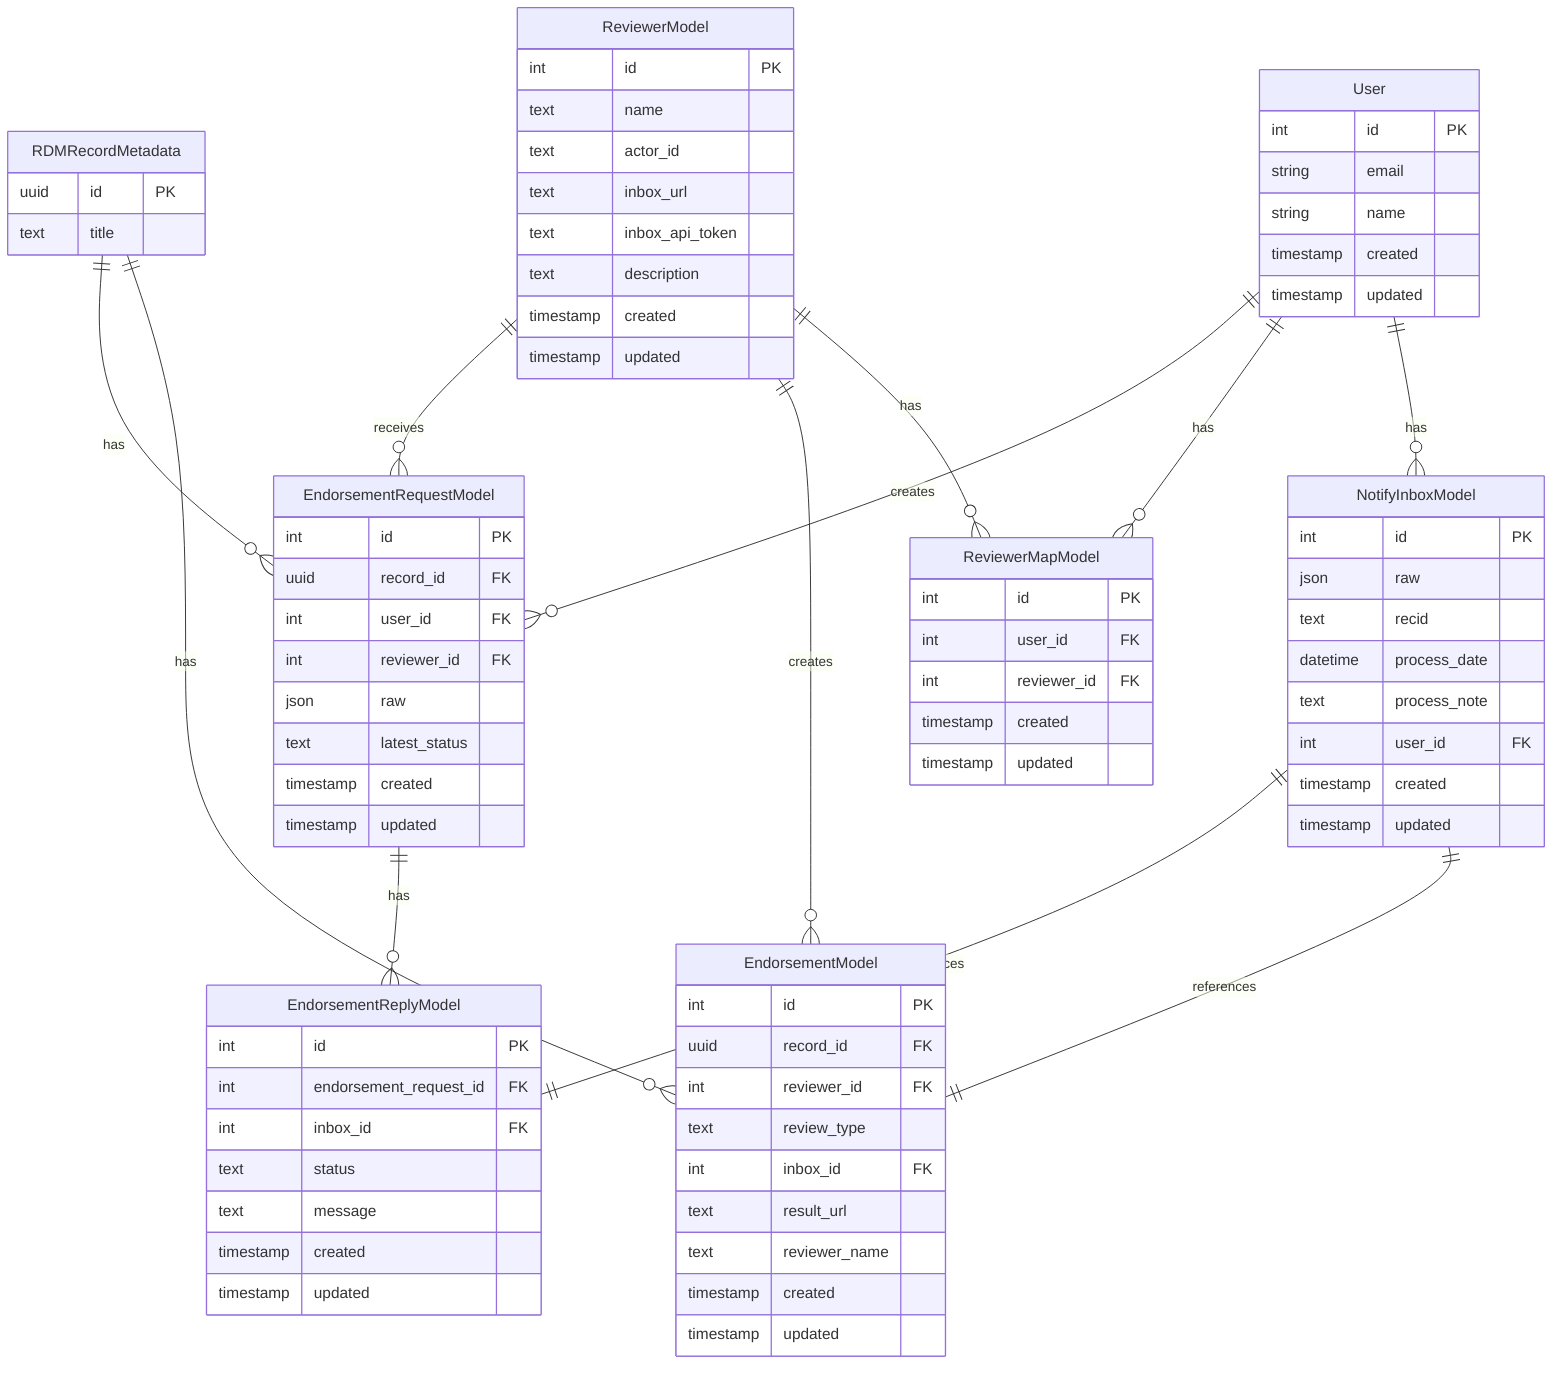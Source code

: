 %% sources of file: invenio_notify/records/models.py

erDiagram
    User ||--o{ NotifyInboxModel : has
    User ||--o{ ReviewerMapModel : has
    User ||--o{ EndorsementRequestModel : creates
    
    ReviewerModel ||--o{ ReviewerMapModel : has
    ReviewerModel ||--o{ EndorsementModel : creates
    ReviewerModel ||--o{ EndorsementRequestModel : receives
    
    RDMRecordMetadata ||--o{ EndorsementModel : has
    RDMRecordMetadata ||--o{ EndorsementRequestModel : has
    
    NotifyInboxModel ||--|| EndorsementModel : references
    NotifyInboxModel ||--|| EndorsementReplyModel : references
    
    EndorsementRequestModel ||--o{ EndorsementReplyModel : has
    
    User {
        int id PK
        string email
        string name
        timestamp created
        timestamp updated
    }
    
    NotifyInboxModel {
        int id PK
        json raw
        text recid
        datetime process_date
        text process_note
        int user_id FK
        timestamp created
        timestamp updated
    }
    
    ReviewerMapModel {
        int id PK
        int user_id FK
        int reviewer_id FK
        timestamp created
        timestamp updated
    }
    
    ReviewerModel {
        int id PK
        text name
        text actor_id
        text inbox_url
        text inbox_api_token
        text description
        timestamp created
        timestamp updated
    }
    
    EndorsementModel {
        int id PK
        uuid record_id FK
        int reviewer_id FK
        text review_type
        int inbox_id FK
        text result_url
        text reviewer_name
        timestamp created
        timestamp updated
    }
    
    EndorsementRequestModel {
        int id PK
        uuid record_id FK
        int user_id FK
        int reviewer_id FK
        json raw
        text latest_status
        timestamp created
        timestamp updated
    }
    
    EndorsementReplyModel {
        int id PK
        int endorsement_request_id FK
        int inbox_id FK
        text status
        text message
        timestamp created
        timestamp updated
    }
    
    RDMRecordMetadata {
        uuid id PK
        text title
    }